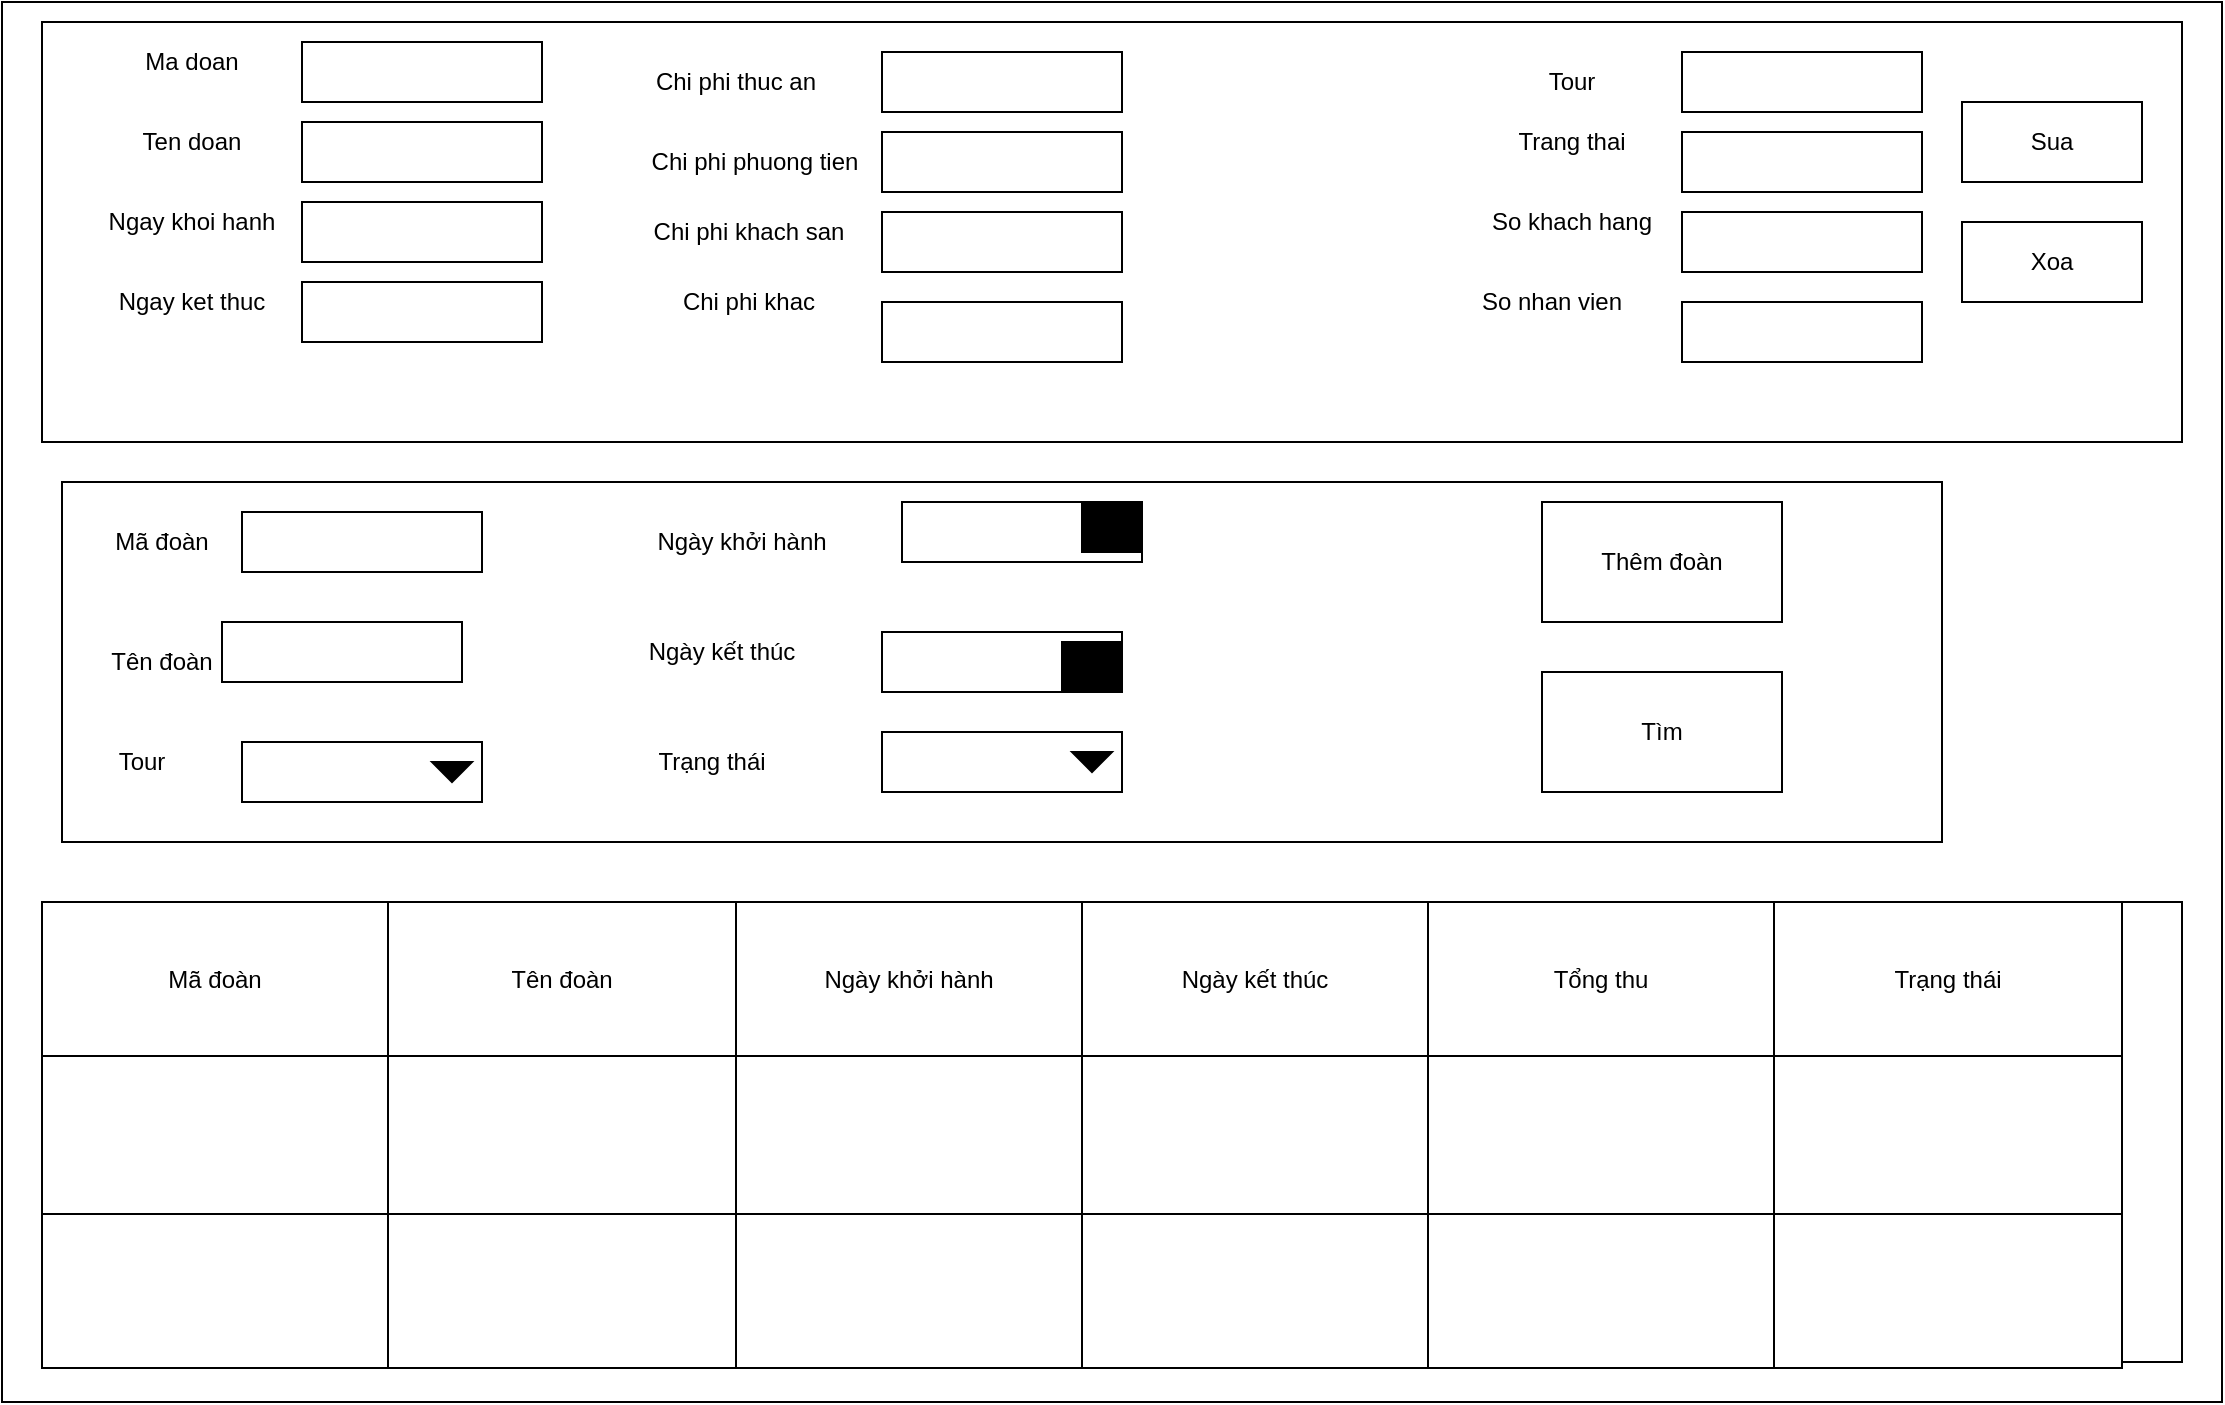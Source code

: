 <mxfile version="14.2.9" type="device"><diagram id="Lm5gL9LU1WRCK3QozuBi" name="Page-1"><mxGraphModel dx="989" dy="737" grid="1" gridSize="10" guides="1" tooltips="1" connect="1" arrows="1" fold="1" page="1" pageScale="1" pageWidth="827" pageHeight="1169" math="0" shadow="0"><root><mxCell id="0"/><mxCell id="1" parent="0"/><mxCell id="ipauzLvGgUyb6l9a43ry-1" value="" style="rounded=0;whiteSpace=wrap;html=1;" parent="1" vertex="1"><mxGeometry width="1110" height="700" as="geometry"/></mxCell><mxCell id="ipauzLvGgUyb6l9a43ry-3" value="" style="rounded=0;whiteSpace=wrap;html=1;" parent="1" vertex="1"><mxGeometry x="1060" y="450" width="30" height="230" as="geometry"/></mxCell><mxCell id="ipauzLvGgUyb6l9a43ry-4" value="" style="shape=table;html=1;whiteSpace=wrap;startSize=0;container=1;collapsible=0;childLayout=tableLayout;" parent="1" vertex="1"><mxGeometry x="20" y="450" width="1040" height="233" as="geometry"/></mxCell><mxCell id="ipauzLvGgUyb6l9a43ry-5" value="" style="shape=partialRectangle;html=1;whiteSpace=wrap;collapsible=0;dropTarget=0;pointerEvents=0;fillColor=none;top=0;left=0;bottom=0;right=0;points=[[0,0.5],[1,0.5]];portConstraint=eastwest;" parent="ipauzLvGgUyb6l9a43ry-4" vertex="1"><mxGeometry width="1040" height="77" as="geometry"/></mxCell><mxCell id="ipauzLvGgUyb6l9a43ry-6" value="Mã đoàn" style="shape=partialRectangle;html=1;whiteSpace=wrap;connectable=0;fillColor=none;top=0;left=0;bottom=0;right=0;overflow=hidden;" parent="ipauzLvGgUyb6l9a43ry-5" vertex="1"><mxGeometry width="173" height="77" as="geometry"/></mxCell><mxCell id="ipauzLvGgUyb6l9a43ry-7" value="Tên đoàn" style="shape=partialRectangle;html=1;whiteSpace=wrap;connectable=0;fillColor=none;top=0;left=0;bottom=0;right=0;overflow=hidden;" parent="ipauzLvGgUyb6l9a43ry-5" vertex="1"><mxGeometry x="173" width="174" height="77" as="geometry"/></mxCell><mxCell id="ipauzLvGgUyb6l9a43ry-8" value="Ngày khởi hành" style="shape=partialRectangle;html=1;whiteSpace=wrap;connectable=0;fillColor=none;top=0;left=0;bottom=0;right=0;overflow=hidden;" parent="ipauzLvGgUyb6l9a43ry-5" vertex="1"><mxGeometry x="347" width="173" height="77" as="geometry"/></mxCell><mxCell id="ipauzLvGgUyb6l9a43ry-31" value="Ngày kết thúc" style="shape=partialRectangle;html=1;whiteSpace=wrap;connectable=0;fillColor=none;top=0;left=0;bottom=0;right=0;overflow=hidden;" parent="ipauzLvGgUyb6l9a43ry-5" vertex="1"><mxGeometry x="520" width="173" height="77" as="geometry"/></mxCell><mxCell id="ipauzLvGgUyb6l9a43ry-34" value="Tổng thu" style="shape=partialRectangle;html=1;whiteSpace=wrap;connectable=0;fillColor=none;top=0;left=0;bottom=0;right=0;overflow=hidden;" parent="ipauzLvGgUyb6l9a43ry-5" vertex="1"><mxGeometry x="693" width="173" height="77" as="geometry"/></mxCell><mxCell id="ipauzLvGgUyb6l9a43ry-37" value="Trạng thái" style="shape=partialRectangle;html=1;whiteSpace=wrap;connectable=0;fillColor=none;top=0;left=0;bottom=0;right=0;overflow=hidden;" parent="ipauzLvGgUyb6l9a43ry-5" vertex="1"><mxGeometry x="866" width="174" height="77" as="geometry"/></mxCell><mxCell id="ipauzLvGgUyb6l9a43ry-9" value="" style="shape=partialRectangle;html=1;whiteSpace=wrap;collapsible=0;dropTarget=0;pointerEvents=0;fillColor=none;top=0;left=0;bottom=0;right=0;points=[[0,0.5],[1,0.5]];portConstraint=eastwest;" parent="ipauzLvGgUyb6l9a43ry-4" vertex="1"><mxGeometry y="77" width="1040" height="79" as="geometry"/></mxCell><mxCell id="ipauzLvGgUyb6l9a43ry-10" value="" style="shape=partialRectangle;html=1;whiteSpace=wrap;connectable=0;fillColor=none;top=0;left=0;bottom=0;right=0;overflow=hidden;" parent="ipauzLvGgUyb6l9a43ry-9" vertex="1"><mxGeometry width="173" height="79" as="geometry"/></mxCell><mxCell id="ipauzLvGgUyb6l9a43ry-11" value="" style="shape=partialRectangle;html=1;whiteSpace=wrap;connectable=0;fillColor=none;top=0;left=0;bottom=0;right=0;overflow=hidden;" parent="ipauzLvGgUyb6l9a43ry-9" vertex="1"><mxGeometry x="173" width="174" height="79" as="geometry"/></mxCell><mxCell id="ipauzLvGgUyb6l9a43ry-12" value="" style="shape=partialRectangle;html=1;whiteSpace=wrap;connectable=0;fillColor=none;top=0;left=0;bottom=0;right=0;overflow=hidden;" parent="ipauzLvGgUyb6l9a43ry-9" vertex="1"><mxGeometry x="347" width="173" height="79" as="geometry"/></mxCell><mxCell id="ipauzLvGgUyb6l9a43ry-32" style="shape=partialRectangle;html=1;whiteSpace=wrap;connectable=0;fillColor=none;top=0;left=0;bottom=0;right=0;overflow=hidden;" parent="ipauzLvGgUyb6l9a43ry-9" vertex="1"><mxGeometry x="520" width="173" height="79" as="geometry"/></mxCell><mxCell id="ipauzLvGgUyb6l9a43ry-35" style="shape=partialRectangle;html=1;whiteSpace=wrap;connectable=0;fillColor=none;top=0;left=0;bottom=0;right=0;overflow=hidden;" parent="ipauzLvGgUyb6l9a43ry-9" vertex="1"><mxGeometry x="693" width="173" height="79" as="geometry"/></mxCell><mxCell id="ipauzLvGgUyb6l9a43ry-38" style="shape=partialRectangle;html=1;whiteSpace=wrap;connectable=0;fillColor=none;top=0;left=0;bottom=0;right=0;overflow=hidden;" parent="ipauzLvGgUyb6l9a43ry-9" vertex="1"><mxGeometry x="866" width="174" height="79" as="geometry"/></mxCell><mxCell id="ipauzLvGgUyb6l9a43ry-13" value="" style="shape=partialRectangle;html=1;whiteSpace=wrap;collapsible=0;dropTarget=0;pointerEvents=0;fillColor=none;top=0;left=0;bottom=0;right=0;points=[[0,0.5],[1,0.5]];portConstraint=eastwest;" parent="ipauzLvGgUyb6l9a43ry-4" vertex="1"><mxGeometry y="156" width="1040" height="77" as="geometry"/></mxCell><mxCell id="ipauzLvGgUyb6l9a43ry-14" value="" style="shape=partialRectangle;html=1;whiteSpace=wrap;connectable=0;fillColor=none;top=0;left=0;bottom=0;right=0;overflow=hidden;" parent="ipauzLvGgUyb6l9a43ry-13" vertex="1"><mxGeometry width="173" height="77" as="geometry"/></mxCell><mxCell id="ipauzLvGgUyb6l9a43ry-15" value="" style="shape=partialRectangle;html=1;whiteSpace=wrap;connectable=0;fillColor=none;top=0;left=0;bottom=0;right=0;overflow=hidden;" parent="ipauzLvGgUyb6l9a43ry-13" vertex="1"><mxGeometry x="173" width="174" height="77" as="geometry"/></mxCell><mxCell id="ipauzLvGgUyb6l9a43ry-16" value="" style="shape=partialRectangle;html=1;whiteSpace=wrap;connectable=0;fillColor=none;top=0;left=0;bottom=0;right=0;overflow=hidden;" parent="ipauzLvGgUyb6l9a43ry-13" vertex="1"><mxGeometry x="347" width="173" height="77" as="geometry"/></mxCell><mxCell id="ipauzLvGgUyb6l9a43ry-33" style="shape=partialRectangle;html=1;whiteSpace=wrap;connectable=0;fillColor=none;top=0;left=0;bottom=0;right=0;overflow=hidden;" parent="ipauzLvGgUyb6l9a43ry-13" vertex="1"><mxGeometry x="520" width="173" height="77" as="geometry"/></mxCell><mxCell id="ipauzLvGgUyb6l9a43ry-36" style="shape=partialRectangle;html=1;whiteSpace=wrap;connectable=0;fillColor=none;top=0;left=0;bottom=0;right=0;overflow=hidden;" parent="ipauzLvGgUyb6l9a43ry-13" vertex="1"><mxGeometry x="693" width="173" height="77" as="geometry"/></mxCell><mxCell id="ipauzLvGgUyb6l9a43ry-39" style="shape=partialRectangle;html=1;whiteSpace=wrap;connectable=0;fillColor=none;top=0;left=0;bottom=0;right=0;overflow=hidden;" parent="ipauzLvGgUyb6l9a43ry-13" vertex="1"><mxGeometry x="866" width="174" height="77" as="geometry"/></mxCell><mxCell id="ipauzLvGgUyb6l9a43ry-17" value="" style="rounded=0;whiteSpace=wrap;html=1;" parent="1" vertex="1"><mxGeometry x="30" y="240" width="940" height="180" as="geometry"/></mxCell><mxCell id="ipauzLvGgUyb6l9a43ry-18" value="Thêm đoàn" style="rounded=0;whiteSpace=wrap;html=1;" parent="1" vertex="1"><mxGeometry x="770" y="250" width="120" height="60" as="geometry"/></mxCell><mxCell id="ipauzLvGgUyb6l9a43ry-21" value="Tour" style="text;html=1;strokeColor=none;fillColor=none;align=center;verticalAlign=middle;whiteSpace=wrap;rounded=0;" parent="1" vertex="1"><mxGeometry x="50" y="370" width="40" height="20" as="geometry"/></mxCell><mxCell id="ipauzLvGgUyb6l9a43ry-23" value="Ngày khởi hành" style="text;html=1;strokeColor=none;fillColor=none;align=center;verticalAlign=middle;whiteSpace=wrap;rounded=0;" parent="1" vertex="1"><mxGeometry x="310" y="260" width="120" height="20" as="geometry"/></mxCell><mxCell id="ipauzLvGgUyb6l9a43ry-24" value="Ngày kết thúc" style="text;html=1;strokeColor=none;fillColor=none;align=center;verticalAlign=middle;whiteSpace=wrap;rounded=0;" parent="1" vertex="1"><mxGeometry x="300" y="315" width="120" height="20" as="geometry"/></mxCell><mxCell id="ipauzLvGgUyb6l9a43ry-25" value="Tìm" style="rounded=0;whiteSpace=wrap;html=1;" parent="1" vertex="1"><mxGeometry x="770" y="335" width="120" height="60" as="geometry"/></mxCell><mxCell id="ipauzLvGgUyb6l9a43ry-26" value="" style="rounded=0;whiteSpace=wrap;html=1;" parent="1" vertex="1"><mxGeometry x="120" y="255" width="120" height="30" as="geometry"/></mxCell><mxCell id="ipauzLvGgUyb6l9a43ry-27" value="" style="rounded=0;whiteSpace=wrap;html=1;" parent="1" vertex="1"><mxGeometry x="110" y="310" width="120" height="30" as="geometry"/></mxCell><mxCell id="ipauzLvGgUyb6l9a43ry-28" value="" style="rounded=0;whiteSpace=wrap;html=1;" parent="1" vertex="1"><mxGeometry x="120" y="370" width="120" height="30" as="geometry"/></mxCell><mxCell id="ipauzLvGgUyb6l9a43ry-29" value="" style="rounded=0;whiteSpace=wrap;html=1;" parent="1" vertex="1"><mxGeometry x="450" y="250" width="120" height="30" as="geometry"/></mxCell><mxCell id="ipauzLvGgUyb6l9a43ry-30" value="" style="rounded=0;whiteSpace=wrap;html=1;" parent="1" vertex="1"><mxGeometry x="440" y="315" width="120" height="30" as="geometry"/></mxCell><mxCell id="ipauzLvGgUyb6l9a43ry-40" value="Trạng thái" style="text;html=1;strokeColor=none;fillColor=none;align=center;verticalAlign=middle;whiteSpace=wrap;rounded=0;" parent="1" vertex="1"><mxGeometry x="320" y="370" width="70" height="20" as="geometry"/></mxCell><mxCell id="ipauzLvGgUyb6l9a43ry-41" value="" style="rounded=0;whiteSpace=wrap;html=1;" parent="1" vertex="1"><mxGeometry x="440" y="365" width="120" height="30" as="geometry"/></mxCell><mxCell id="ipauzLvGgUyb6l9a43ry-42" value="" style="triangle;whiteSpace=wrap;html=1;rotation=90;fillColor=#000000;" parent="1" vertex="1"><mxGeometry x="540" y="370" width="10" height="20" as="geometry"/></mxCell><mxCell id="ipauzLvGgUyb6l9a43ry-43" value="" style="triangle;whiteSpace=wrap;html=1;rotation=90;fillColor=#000000;" parent="1" vertex="1"><mxGeometry x="220" y="375" width="10" height="20" as="geometry"/></mxCell><mxCell id="ipauzLvGgUyb6l9a43ry-44" value="" style="rounded=0;whiteSpace=wrap;html=1;fillColor=#000000;" parent="1" vertex="1"><mxGeometry x="540" y="250" width="30" height="25" as="geometry"/></mxCell><mxCell id="ipauzLvGgUyb6l9a43ry-46" value="" style="rounded=0;whiteSpace=wrap;html=1;fillColor=#000000;" parent="1" vertex="1"><mxGeometry x="530" y="320" width="30" height="25" as="geometry"/></mxCell><mxCell id="HabW0M0l2QyZ1pQUwvcL-8" value="Mã đoàn" style="text;html=1;strokeColor=none;fillColor=none;align=center;verticalAlign=middle;whiteSpace=wrap;rounded=0;" vertex="1" parent="1"><mxGeometry x="40" y="260" width="80" height="20" as="geometry"/></mxCell><mxCell id="HabW0M0l2QyZ1pQUwvcL-9" value="Tên đoàn" style="text;html=1;strokeColor=none;fillColor=none;align=center;verticalAlign=middle;whiteSpace=wrap;rounded=0;" vertex="1" parent="1"><mxGeometry x="40" y="320" width="80" height="20" as="geometry"/></mxCell><mxCell id="HabW0M0l2QyZ1pQUwvcL-15" value="" style="rounded=0;whiteSpace=wrap;html=1;" vertex="1" parent="1"><mxGeometry x="20" y="10" width="1070" height="210" as="geometry"/></mxCell><mxCell id="HabW0M0l2QyZ1pQUwvcL-16" value="Ma doan" style="text;html=1;strokeColor=none;fillColor=none;align=center;verticalAlign=middle;whiteSpace=wrap;rounded=0;" vertex="1" parent="1"><mxGeometry x="40" y="20" width="110" height="20" as="geometry"/></mxCell><mxCell id="HabW0M0l2QyZ1pQUwvcL-17" value="Ten doan" style="text;html=1;strokeColor=none;fillColor=none;align=center;verticalAlign=middle;whiteSpace=wrap;rounded=0;" vertex="1" parent="1"><mxGeometry x="40" y="60" width="110" height="20" as="geometry"/></mxCell><mxCell id="HabW0M0l2QyZ1pQUwvcL-18" value="Ngay khoi hanh" style="text;html=1;strokeColor=none;fillColor=none;align=center;verticalAlign=middle;whiteSpace=wrap;rounded=0;" vertex="1" parent="1"><mxGeometry x="40" y="100" width="110" height="20" as="geometry"/></mxCell><mxCell id="HabW0M0l2QyZ1pQUwvcL-19" value="Ngay ket thuc" style="text;html=1;strokeColor=none;fillColor=none;align=center;verticalAlign=middle;whiteSpace=wrap;rounded=0;" vertex="1" parent="1"><mxGeometry x="40" y="140" width="110" height="20" as="geometry"/></mxCell><mxCell id="HabW0M0l2QyZ1pQUwvcL-20" value="Chi phi thuc an" style="text;html=1;strokeColor=none;fillColor=none;align=center;verticalAlign=middle;whiteSpace=wrap;rounded=0;" vertex="1" parent="1"><mxGeometry x="320" y="30" width="94" height="20" as="geometry"/></mxCell><mxCell id="HabW0M0l2QyZ1pQUwvcL-21" value="Chi phi phuong tien" style="text;html=1;strokeColor=none;fillColor=none;align=center;verticalAlign=middle;whiteSpace=wrap;rounded=0;" vertex="1" parent="1"><mxGeometry x="313" y="70" width="127" height="20" as="geometry"/></mxCell><mxCell id="HabW0M0l2QyZ1pQUwvcL-22" value="Chi phi khach san" style="text;html=1;strokeColor=none;fillColor=none;align=center;verticalAlign=middle;whiteSpace=wrap;rounded=0;" vertex="1" parent="1"><mxGeometry x="310" y="105" width="127" height="20" as="geometry"/></mxCell><mxCell id="HabW0M0l2QyZ1pQUwvcL-23" value="Chi phi khac" style="text;html=1;strokeColor=none;fillColor=none;align=center;verticalAlign=middle;whiteSpace=wrap;rounded=0;" vertex="1" parent="1"><mxGeometry x="310" y="140" width="127" height="20" as="geometry"/></mxCell><mxCell id="HabW0M0l2QyZ1pQUwvcL-24" value="Tour" style="text;html=1;strokeColor=none;fillColor=none;align=center;verticalAlign=middle;whiteSpace=wrap;rounded=0;" vertex="1" parent="1"><mxGeometry x="690" y="30" width="190" height="20" as="geometry"/></mxCell><mxCell id="HabW0M0l2QyZ1pQUwvcL-26" value="Trang thai" style="text;html=1;strokeColor=none;fillColor=none;align=center;verticalAlign=middle;whiteSpace=wrap;rounded=0;" vertex="1" parent="1"><mxGeometry x="690" y="60" width="190" height="20" as="geometry"/></mxCell><mxCell id="HabW0M0l2QyZ1pQUwvcL-27" value="So khach hang" style="text;html=1;strokeColor=none;fillColor=none;align=center;verticalAlign=middle;whiteSpace=wrap;rounded=0;" vertex="1" parent="1"><mxGeometry x="690" y="100" width="190" height="20" as="geometry"/></mxCell><mxCell id="HabW0M0l2QyZ1pQUwvcL-28" value="So nhan vien" style="text;html=1;strokeColor=none;fillColor=none;align=center;verticalAlign=middle;whiteSpace=wrap;rounded=0;" vertex="1" parent="1"><mxGeometry x="680" y="140" width="190" height="20" as="geometry"/></mxCell><mxCell id="HabW0M0l2QyZ1pQUwvcL-30" value="" style="rounded=0;whiteSpace=wrap;html=1;" vertex="1" parent="1"><mxGeometry x="150" y="20" width="120" height="30" as="geometry"/></mxCell><mxCell id="HabW0M0l2QyZ1pQUwvcL-31" value="" style="rounded=0;whiteSpace=wrap;html=1;" vertex="1" parent="1"><mxGeometry x="150" y="60" width="120" height="30" as="geometry"/></mxCell><mxCell id="HabW0M0l2QyZ1pQUwvcL-33" value="" style="rounded=0;whiteSpace=wrap;html=1;" vertex="1" parent="1"><mxGeometry x="150" y="100" width="120" height="30" as="geometry"/></mxCell><mxCell id="HabW0M0l2QyZ1pQUwvcL-34" value="" style="rounded=0;whiteSpace=wrap;html=1;" vertex="1" parent="1"><mxGeometry x="150" y="140" width="120" height="30" as="geometry"/></mxCell><mxCell id="HabW0M0l2QyZ1pQUwvcL-35" value="" style="rounded=0;whiteSpace=wrap;html=1;" vertex="1" parent="1"><mxGeometry x="440" y="25" width="120" height="30" as="geometry"/></mxCell><mxCell id="HabW0M0l2QyZ1pQUwvcL-36" value="" style="rounded=0;whiteSpace=wrap;html=1;" vertex="1" parent="1"><mxGeometry x="440" y="65" width="120" height="30" as="geometry"/></mxCell><mxCell id="HabW0M0l2QyZ1pQUwvcL-37" value="" style="rounded=0;whiteSpace=wrap;html=1;" vertex="1" parent="1"><mxGeometry x="440" y="105" width="120" height="30" as="geometry"/></mxCell><mxCell id="HabW0M0l2QyZ1pQUwvcL-38" value="" style="rounded=0;whiteSpace=wrap;html=1;" vertex="1" parent="1"><mxGeometry x="440" y="150" width="120" height="30" as="geometry"/></mxCell><mxCell id="HabW0M0l2QyZ1pQUwvcL-39" value="" style="rounded=0;whiteSpace=wrap;html=1;" vertex="1" parent="1"><mxGeometry x="840" y="25" width="120" height="30" as="geometry"/></mxCell><mxCell id="HabW0M0l2QyZ1pQUwvcL-40" value="" style="rounded=0;whiteSpace=wrap;html=1;" vertex="1" parent="1"><mxGeometry x="840" y="65" width="120" height="30" as="geometry"/></mxCell><mxCell id="HabW0M0l2QyZ1pQUwvcL-41" value="" style="rounded=0;whiteSpace=wrap;html=1;" vertex="1" parent="1"><mxGeometry x="840" y="105" width="120" height="30" as="geometry"/></mxCell><mxCell id="HabW0M0l2QyZ1pQUwvcL-42" value="" style="rounded=0;whiteSpace=wrap;html=1;" vertex="1" parent="1"><mxGeometry x="840" y="150" width="120" height="30" as="geometry"/></mxCell><mxCell id="HabW0M0l2QyZ1pQUwvcL-43" value="Sua" style="rounded=0;whiteSpace=wrap;html=1;" vertex="1" parent="1"><mxGeometry x="980" y="50" width="90" height="40" as="geometry"/></mxCell><mxCell id="HabW0M0l2QyZ1pQUwvcL-44" value="Xoa" style="rounded=0;whiteSpace=wrap;html=1;" vertex="1" parent="1"><mxGeometry x="980" y="110" width="90" height="40" as="geometry"/></mxCell></root></mxGraphModel></diagram></mxfile>